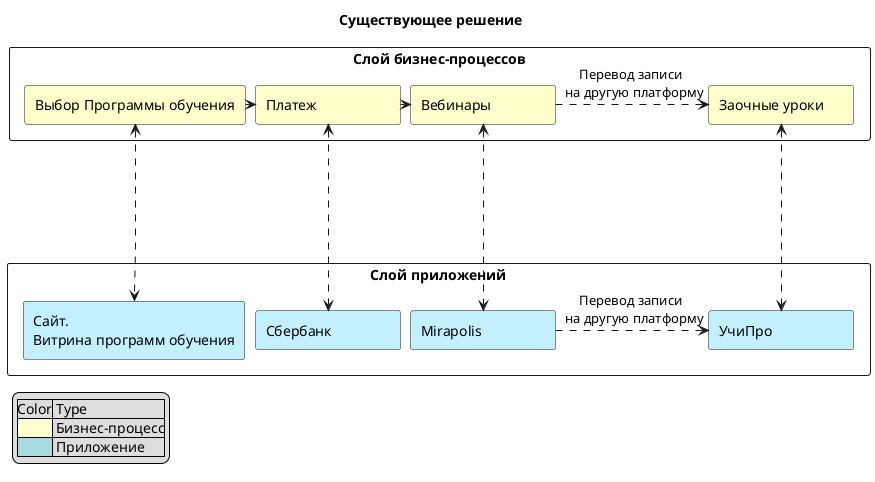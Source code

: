 @startuml
skinparam minClassWidth 125
skinparam nodesep 10
skinparam ranksep 10

title "Cуществующее решение"

rectangle "Слой приложений" {
rectangle Mirapolis as MP   #Application 
rectangle УчиПро as UPR #Application 
rectangle Сбербанк as SBRPAY #Application
rectangle "Сайт. \nВитрина программ обучения" as SITE  #Application
}

rectangle "Слой бизнес-процессов" {
rectangle "Заочные уроки" as OFFLINE #Business 
rectangle "Вебинары" as WEBINAR #Business 
rectangle "Платеж" as PAY #Business 
rectangle "Выбор Программы обучения" as EDUPROG #Business
}

EDUPROG ...-Right....>  PAY 
PAY ....-Right...>  WEBINAR
WEBINAR ....-Right...>  OFFLINE : Перевод записи \n на другую платформу
MP ....-Right...>  UPR: Перевод записи \n на другую платформу

EDUPROG <.......> SITE  
PAY <.......> SBRPAY
OFFLINE <.......> UPR 
WEBINAR <.......> MP


legend left
    |Color| Type |
    |<#FEFECE>| Бизнес-процесс|
    |<#A9DCDF>| Приложение|
endlegend
@enduml
